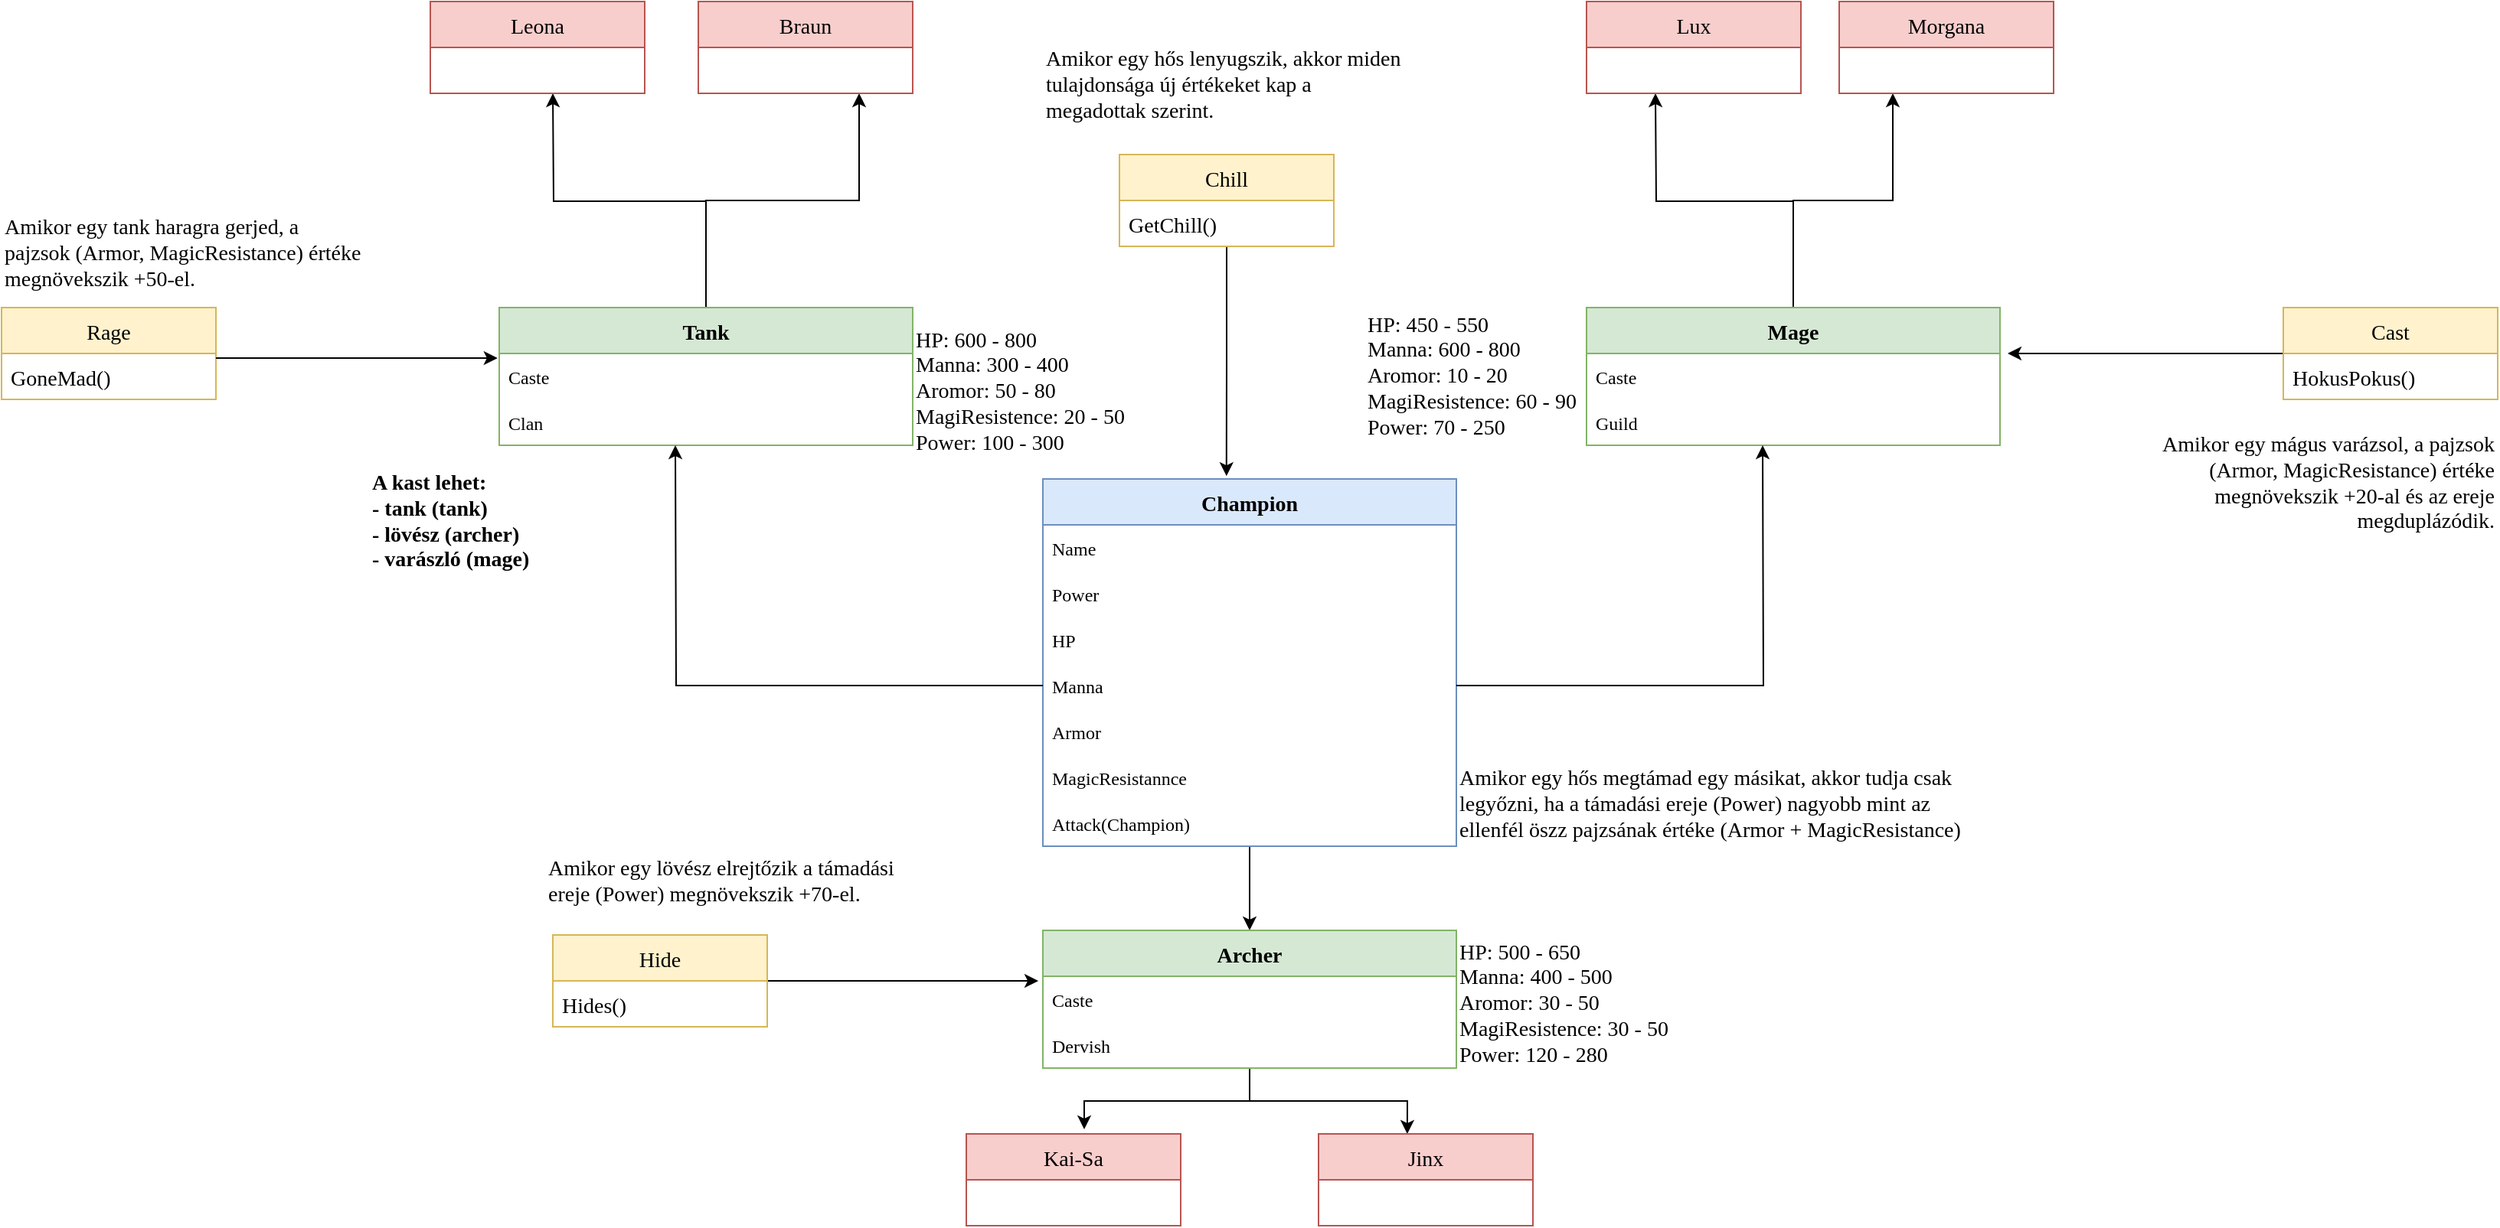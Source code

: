 <mxfile version="17.2.1" type="device"><diagram id="-U-ojjvCE0IcOzZ-LP5E" name="Page-1"><mxGraphModel dx="2842" dy="1018" grid="1" gridSize="10" guides="1" tooltips="1" connect="1" arrows="1" fold="1" page="1" pageScale="1" pageWidth="1169" pageHeight="827" math="0" shadow="0"><root><mxCell id="0"/><mxCell id="1" parent="0"/><mxCell id="PRZ_bBDrk2OqIGRoiG7--72" style="edgeStyle=orthogonalEdgeStyle;rounded=0;orthogonalLoop=1;jettySize=auto;html=1;entryX=0.5;entryY=0;entryDx=0;entryDy=0;fontSize=14;fontFamily=Times New Roman;" edge="1" parent="1" source="PRZ_bBDrk2OqIGRoiG7--1" target="PRZ_bBDrk2OqIGRoiG7--13"><mxGeometry relative="1" as="geometry"/></mxCell><mxCell id="PRZ_bBDrk2OqIGRoiG7--1" value="Champion" style="swimlane;fontStyle=1;childLayout=stackLayout;horizontal=1;startSize=30;horizontalStack=0;resizeParent=1;resizeParentMax=0;resizeLast=0;collapsible=1;marginBottom=0;fontSize=14;fillColor=#dae8fc;strokeColor=#6c8ebf;fontFamily=Times New Roman;" vertex="1" parent="1"><mxGeometry x="440" y="532" width="270" height="240" as="geometry"/></mxCell><mxCell id="PRZ_bBDrk2OqIGRoiG7--2" value="Name" style="text;strokeColor=none;fillColor=none;align=left;verticalAlign=middle;spacingLeft=4;spacingRight=4;overflow=hidden;points=[[0,0.5],[1,0.5]];portConstraint=eastwest;rotatable=0;fontFamily=Times New Roman;" vertex="1" parent="PRZ_bBDrk2OqIGRoiG7--1"><mxGeometry y="30" width="270" height="30" as="geometry"/></mxCell><mxCell id="PRZ_bBDrk2OqIGRoiG7--81" value="Power" style="text;strokeColor=none;fillColor=none;align=left;verticalAlign=middle;spacingLeft=4;spacingRight=4;overflow=hidden;points=[[0,0.5],[1,0.5]];portConstraint=eastwest;rotatable=0;fontFamily=Times New Roman;" vertex="1" parent="PRZ_bBDrk2OqIGRoiG7--1"><mxGeometry y="60" width="270" height="30" as="geometry"/></mxCell><mxCell id="PRZ_bBDrk2OqIGRoiG7--3" value="HP" style="text;strokeColor=none;fillColor=none;align=left;verticalAlign=middle;spacingLeft=4;spacingRight=4;overflow=hidden;points=[[0,0.5],[1,0.5]];portConstraint=eastwest;rotatable=0;fontFamily=Times New Roman;" vertex="1" parent="PRZ_bBDrk2OqIGRoiG7--1"><mxGeometry y="90" width="270" height="30" as="geometry"/></mxCell><mxCell id="PRZ_bBDrk2OqIGRoiG7--4" value="Manna" style="text;strokeColor=none;fillColor=none;align=left;verticalAlign=middle;spacingLeft=4;spacingRight=4;overflow=hidden;points=[[0,0.5],[1,0.5]];portConstraint=eastwest;rotatable=0;fontFamily=Times New Roman;" vertex="1" parent="PRZ_bBDrk2OqIGRoiG7--1"><mxGeometry y="120" width="270" height="30" as="geometry"/></mxCell><mxCell id="PRZ_bBDrk2OqIGRoiG7--5" value="Armor" style="text;strokeColor=none;fillColor=none;align=left;verticalAlign=middle;spacingLeft=4;spacingRight=4;overflow=hidden;points=[[0,0.5],[1,0.5]];portConstraint=eastwest;rotatable=0;fontFamily=Times New Roman;" vertex="1" parent="PRZ_bBDrk2OqIGRoiG7--1"><mxGeometry y="150" width="270" height="30" as="geometry"/></mxCell><mxCell id="PRZ_bBDrk2OqIGRoiG7--6" value="MagicResistannce" style="text;strokeColor=none;fillColor=none;align=left;verticalAlign=middle;spacingLeft=4;spacingRight=4;overflow=hidden;points=[[0,0.5],[1,0.5]];portConstraint=eastwest;rotatable=0;fontFamily=Times New Roman;" vertex="1" parent="PRZ_bBDrk2OqIGRoiG7--1"><mxGeometry y="180" width="270" height="30" as="geometry"/></mxCell><mxCell id="PRZ_bBDrk2OqIGRoiG7--31" value="Attack(Champion)" style="text;strokeColor=none;fillColor=none;align=left;verticalAlign=middle;spacingLeft=4;spacingRight=4;overflow=hidden;points=[[0,0.5],[1,0.5]];portConstraint=eastwest;rotatable=0;fontFamily=Times New Roman;" vertex="1" parent="PRZ_bBDrk2OqIGRoiG7--1"><mxGeometry y="210" width="270" height="30" as="geometry"/></mxCell><mxCell id="PRZ_bBDrk2OqIGRoiG7--57" style="edgeStyle=orthogonalEdgeStyle;rounded=0;orthogonalLoop=1;jettySize=auto;html=1;fontSize=14;fontFamily=Times New Roman;" edge="1" parent="1" source="PRZ_bBDrk2OqIGRoiG7--7"><mxGeometry relative="1" as="geometry"><mxPoint x="120" y="280" as="targetPoint"/></mxGeometry></mxCell><mxCell id="PRZ_bBDrk2OqIGRoiG7--58" style="edgeStyle=orthogonalEdgeStyle;rounded=0;orthogonalLoop=1;jettySize=auto;html=1;entryX=0.75;entryY=1;entryDx=0;entryDy=0;fontSize=14;fontFamily=Times New Roman;" edge="1" parent="1" source="PRZ_bBDrk2OqIGRoiG7--7" target="PRZ_bBDrk2OqIGRoiG7--53"><mxGeometry relative="1" as="geometry"/></mxCell><mxCell id="PRZ_bBDrk2OqIGRoiG7--7" value="Tank" style="swimlane;fontStyle=1;childLayout=stackLayout;horizontal=1;startSize=30;horizontalStack=0;resizeParent=1;resizeParentMax=0;resizeLast=0;collapsible=1;marginBottom=0;fontSize=14;fillColor=#d5e8d4;strokeColor=#82b366;fontFamily=Times New Roman;" vertex="1" parent="1"><mxGeometry x="85" y="420" width="270" height="90" as="geometry"/></mxCell><mxCell id="PRZ_bBDrk2OqIGRoiG7--8" value="Caste" style="text;strokeColor=none;fillColor=none;align=left;verticalAlign=middle;spacingLeft=4;spacingRight=4;overflow=hidden;points=[[0,0.5],[1,0.5]];portConstraint=eastwest;rotatable=0;fontFamily=Times New Roman;" vertex="1" parent="PRZ_bBDrk2OqIGRoiG7--7"><mxGeometry y="30" width="270" height="30" as="geometry"/></mxCell><mxCell id="PRZ_bBDrk2OqIGRoiG7--95" value="Clan" style="text;strokeColor=none;fillColor=none;align=left;verticalAlign=middle;spacingLeft=4;spacingRight=4;overflow=hidden;points=[[0,0.5],[1,0.5]];portConstraint=eastwest;rotatable=0;fontFamily=Times New Roman;" vertex="1" parent="PRZ_bBDrk2OqIGRoiG7--7"><mxGeometry y="60" width="270" height="30" as="geometry"/></mxCell><mxCell id="PRZ_bBDrk2OqIGRoiG7--73" style="edgeStyle=orthogonalEdgeStyle;rounded=0;orthogonalLoop=1;jettySize=auto;html=1;entryX=0.55;entryY=-0.05;entryDx=0;entryDy=0;entryPerimeter=0;fontSize=14;fontFamily=Times New Roman;" edge="1" parent="1" source="PRZ_bBDrk2OqIGRoiG7--13" target="PRZ_bBDrk2OqIGRoiG7--37"><mxGeometry relative="1" as="geometry"/></mxCell><mxCell id="PRZ_bBDrk2OqIGRoiG7--74" style="edgeStyle=orthogonalEdgeStyle;rounded=0;orthogonalLoop=1;jettySize=auto;html=1;entryX=0.414;entryY=0;entryDx=0;entryDy=0;entryPerimeter=0;fontSize=14;fontFamily=Times New Roman;" edge="1" parent="1" source="PRZ_bBDrk2OqIGRoiG7--13" target="PRZ_bBDrk2OqIGRoiG7--71"><mxGeometry relative="1" as="geometry"/></mxCell><mxCell id="PRZ_bBDrk2OqIGRoiG7--13" value="Archer" style="swimlane;fontStyle=1;childLayout=stackLayout;horizontal=1;startSize=30;horizontalStack=0;resizeParent=1;resizeParentMax=0;resizeLast=0;collapsible=1;marginBottom=0;fontSize=14;fillColor=#d5e8d4;strokeColor=#82b366;fontFamily=Times New Roman;" vertex="1" parent="1"><mxGeometry x="440" y="827" width="270" height="90" as="geometry"/></mxCell><mxCell id="PRZ_bBDrk2OqIGRoiG7--14" value="Caste" style="text;strokeColor=none;fillColor=none;align=left;verticalAlign=middle;spacingLeft=4;spacingRight=4;overflow=hidden;points=[[0,0.5],[1,0.5]];portConstraint=eastwest;rotatable=0;fontFamily=Times New Roman;" vertex="1" parent="PRZ_bBDrk2OqIGRoiG7--13"><mxGeometry y="30" width="270" height="30" as="geometry"/></mxCell><mxCell id="PRZ_bBDrk2OqIGRoiG7--93" value="Dervish" style="text;strokeColor=none;fillColor=none;align=left;verticalAlign=middle;spacingLeft=4;spacingRight=4;overflow=hidden;points=[[0,0.5],[1,0.5]];portConstraint=eastwest;rotatable=0;fontStyle=0;fontFamily=Times New Roman;" vertex="1" parent="PRZ_bBDrk2OqIGRoiG7--13"><mxGeometry y="60" width="270" height="30" as="geometry"/></mxCell><mxCell id="PRZ_bBDrk2OqIGRoiG7--61" style="edgeStyle=orthogonalEdgeStyle;rounded=0;orthogonalLoop=1;jettySize=auto;html=1;fontSize=14;fontFamily=Times New Roman;" edge="1" parent="1" source="PRZ_bBDrk2OqIGRoiG7--19"><mxGeometry relative="1" as="geometry"><mxPoint x="840" y="280" as="targetPoint"/></mxGeometry></mxCell><mxCell id="PRZ_bBDrk2OqIGRoiG7--62" style="edgeStyle=orthogonalEdgeStyle;rounded=0;orthogonalLoop=1;jettySize=auto;html=1;entryX=0.25;entryY=1;entryDx=0;entryDy=0;fontSize=14;fontFamily=Times New Roman;" edge="1" parent="1" source="PRZ_bBDrk2OqIGRoiG7--19" target="PRZ_bBDrk2OqIGRoiG7--49"><mxGeometry relative="1" as="geometry"/></mxCell><mxCell id="PRZ_bBDrk2OqIGRoiG7--19" value="Mage" style="swimlane;fontStyle=1;childLayout=stackLayout;horizontal=1;startSize=30;horizontalStack=0;resizeParent=1;resizeParentMax=0;resizeLast=0;collapsible=1;marginBottom=0;fontSize=14;fillColor=#d5e8d4;strokeColor=#82b366;fontFamily=Times New Roman;" vertex="1" parent="1"><mxGeometry x="795" y="420" width="270" height="90" as="geometry"/></mxCell><mxCell id="PRZ_bBDrk2OqIGRoiG7--20" value="Caste" style="text;strokeColor=none;fillColor=none;align=left;verticalAlign=middle;spacingLeft=4;spacingRight=4;overflow=hidden;points=[[0,0.5],[1,0.5]];portConstraint=eastwest;rotatable=0;fontFamily=Times New Roman;" vertex="1" parent="PRZ_bBDrk2OqIGRoiG7--19"><mxGeometry y="30" width="270" height="30" as="geometry"/></mxCell><mxCell id="PRZ_bBDrk2OqIGRoiG7--94" value="Guild" style="text;strokeColor=none;fillColor=none;align=left;verticalAlign=middle;spacingLeft=4;spacingRight=4;overflow=hidden;points=[[0,0.5],[1,0.5]];portConstraint=eastwest;rotatable=0;fontFamily=Times New Roman;" vertex="1" parent="PRZ_bBDrk2OqIGRoiG7--19"><mxGeometry y="60" width="270" height="30" as="geometry"/></mxCell><mxCell id="PRZ_bBDrk2OqIGRoiG7--25" style="edgeStyle=orthogonalEdgeStyle;rounded=0;orthogonalLoop=1;jettySize=auto;html=1;fontSize=14;fontFamily=Times New Roman;" edge="1" parent="1" source="PRZ_bBDrk2OqIGRoiG7--4"><mxGeometry relative="1" as="geometry"><mxPoint x="200" y="510" as="targetPoint"/></mxGeometry></mxCell><mxCell id="PRZ_bBDrk2OqIGRoiG7--27" style="edgeStyle=orthogonalEdgeStyle;rounded=0;orthogonalLoop=1;jettySize=auto;html=1;fontSize=14;fontFamily=Times New Roman;" edge="1" parent="1" source="PRZ_bBDrk2OqIGRoiG7--4"><mxGeometry relative="1" as="geometry"><mxPoint x="910" y="510" as="targetPoint"/></mxGeometry></mxCell><mxCell id="PRZ_bBDrk2OqIGRoiG7--28" value="HP: 600 - 800&lt;br&gt;Manna: 300 - 400&lt;br&gt;Aromor: 50 - 80&lt;br&gt;MagiResistence: 20 - 50&lt;br&gt;Power: 100 - 300" style="text;html=1;strokeColor=none;fillColor=none;align=left;verticalAlign=middle;whiteSpace=wrap;rounded=0;fontSize=14;fontFamily=Times New Roman;" vertex="1" parent="1"><mxGeometry x="355" y="430" width="155" height="90" as="geometry"/></mxCell><mxCell id="PRZ_bBDrk2OqIGRoiG7--29" value="HP: 500 - 650&lt;br&gt;Manna: 400 - 500&lt;br&gt;Aromor: 30 - 50&lt;br&gt;MagiResistence: 30 - 50&lt;br&gt;Power: 120 - 280" style="text;html=1;strokeColor=none;fillColor=none;align=left;verticalAlign=middle;whiteSpace=wrap;rounded=0;fontSize=14;fontFamily=Times New Roman;" vertex="1" parent="1"><mxGeometry x="710" y="830" width="155" height="90" as="geometry"/></mxCell><mxCell id="PRZ_bBDrk2OqIGRoiG7--30" value="HP: 450 - 550&lt;br&gt;Manna: 600 - 800&lt;br&gt;Aromor: 10 - 20&lt;br&gt;MagiResistence: 60 - 90&lt;br&gt;Power: 70 - 250" style="text;html=1;strokeColor=none;fillColor=none;align=left;verticalAlign=middle;whiteSpace=wrap;rounded=0;fontSize=14;fontFamily=Times New Roman;" vertex="1" parent="1"><mxGeometry x="650" y="420" width="155" height="90" as="geometry"/></mxCell><mxCell id="PRZ_bBDrk2OqIGRoiG7--32" value="A kast lehet:&lt;br&gt;- tank (tank)&lt;br&gt;- lövész (archer)&lt;br&gt;- varászló (mage)" style="text;html=1;strokeColor=none;fillColor=none;align=left;verticalAlign=middle;whiteSpace=wrap;rounded=0;fontSize=14;fontStyle=1;fontFamily=Times New Roman;" vertex="1" parent="1"><mxGeometry y="520" width="130" height="80" as="geometry"/></mxCell><mxCell id="PRZ_bBDrk2OqIGRoiG7--33" value="Leona" style="swimlane;fontStyle=0;childLayout=stackLayout;horizontal=1;startSize=30;horizontalStack=0;resizeParent=1;resizeParentMax=0;resizeLast=0;collapsible=1;marginBottom=0;fontSize=14;fillColor=#f8cecc;strokeColor=#b85450;fontFamily=Times New Roman;" vertex="1" parent="1"><mxGeometry x="40" y="220" width="140" height="60" as="geometry"/></mxCell><mxCell id="PRZ_bBDrk2OqIGRoiG7--37" value="Kai-Sa" style="swimlane;fontStyle=0;childLayout=stackLayout;horizontal=1;startSize=30;horizontalStack=0;resizeParent=1;resizeParentMax=0;resizeLast=0;collapsible=1;marginBottom=0;fontSize=14;fillColor=#f8cecc;strokeColor=#b85450;fontFamily=Times New Roman;" vertex="1" parent="1"><mxGeometry x="390" y="960" width="140" height="60" as="geometry"/></mxCell><mxCell id="PRZ_bBDrk2OqIGRoiG7--45" value="Lux" style="swimlane;fontStyle=0;childLayout=stackLayout;horizontal=1;startSize=30;horizontalStack=0;resizeParent=1;resizeParentMax=0;resizeLast=0;collapsible=1;marginBottom=0;fontSize=14;fillColor=#f8cecc;strokeColor=#b85450;fontFamily=Times New Roman;" vertex="1" parent="1"><mxGeometry x="795" y="220" width="140" height="60" as="geometry"/></mxCell><mxCell id="PRZ_bBDrk2OqIGRoiG7--49" value="Morgana" style="swimlane;fontStyle=0;childLayout=stackLayout;horizontal=1;startSize=30;horizontalStack=0;resizeParent=1;resizeParentMax=0;resizeLast=0;collapsible=1;marginBottom=0;fontSize=14;fillColor=#f8cecc;strokeColor=#b85450;fontFamily=Times New Roman;" vertex="1" parent="1"><mxGeometry x="960" y="220" width="140" height="60" as="geometry"/></mxCell><mxCell id="PRZ_bBDrk2OqIGRoiG7--53" value="Braun" style="swimlane;fontStyle=0;childLayout=stackLayout;horizontal=1;startSize=30;horizontalStack=0;resizeParent=1;resizeParentMax=0;resizeLast=0;collapsible=1;marginBottom=0;fontSize=14;fillColor=#f8cecc;strokeColor=#b85450;fontFamily=Times New Roman;" vertex="1" parent="1"><mxGeometry x="215" y="220" width="140" height="60" as="geometry"/></mxCell><mxCell id="PRZ_bBDrk2OqIGRoiG7--67" value="Rage" style="swimlane;fontStyle=0;childLayout=stackLayout;horizontal=1;startSize=30;horizontalStack=0;resizeParent=1;resizeParentMax=0;resizeLast=0;collapsible=1;marginBottom=0;fontSize=14;fillColor=#fff2cc;strokeColor=#d6b656;fontFamily=Times New Roman;" vertex="1" parent="1"><mxGeometry x="-240" y="420" width="140" height="60" as="geometry"/></mxCell><mxCell id="PRZ_bBDrk2OqIGRoiG7--68" value="GoneMad()" style="text;strokeColor=none;fillColor=none;align=left;verticalAlign=middle;spacingLeft=4;spacingRight=4;overflow=hidden;points=[[0,0.5],[1,0.5]];portConstraint=eastwest;rotatable=0;fontSize=14;fontFamily=Times New Roman;" vertex="1" parent="PRZ_bBDrk2OqIGRoiG7--67"><mxGeometry y="30" width="140" height="30" as="geometry"/></mxCell><mxCell id="PRZ_bBDrk2OqIGRoiG7--71" value="Jinx" style="swimlane;fontStyle=0;childLayout=stackLayout;horizontal=1;startSize=30;horizontalStack=0;resizeParent=1;resizeParentMax=0;resizeLast=0;collapsible=1;marginBottom=0;fontSize=14;fillColor=#f8cecc;strokeColor=#b85450;fontFamily=Times New Roman;" vertex="1" parent="1"><mxGeometry x="620" y="960" width="140" height="60" as="geometry"/></mxCell><mxCell id="PRZ_bBDrk2OqIGRoiG7--75" style="edgeStyle=orthogonalEdgeStyle;rounded=0;orthogonalLoop=1;jettySize=auto;html=1;entryX=-0.004;entryY=0.1;entryDx=0;entryDy=0;entryPerimeter=0;fontSize=14;fontFamily=Times New Roman;" edge="1" parent="1" source="PRZ_bBDrk2OqIGRoiG7--68" target="PRZ_bBDrk2OqIGRoiG7--8"><mxGeometry relative="1" as="geometry"><Array as="points"><mxPoint x="-70" y="453"/><mxPoint x="-70" y="453"/></Array></mxGeometry></mxCell><mxCell id="PRZ_bBDrk2OqIGRoiG7--76" value="Amikor egy tank haragra gerjed, a pajzsok (Armor, MagicResistance) értéke megnövekszik +50-el." style="text;html=1;strokeColor=none;fillColor=none;align=left;verticalAlign=middle;whiteSpace=wrap;rounded=0;fontSize=14;fontFamily=Times New Roman;" vertex="1" parent="1"><mxGeometry x="-240" y="350" width="240" height="70" as="geometry"/></mxCell><mxCell id="PRZ_bBDrk2OqIGRoiG7--79" style="edgeStyle=orthogonalEdgeStyle;rounded=0;orthogonalLoop=1;jettySize=auto;html=1;entryX=-0.011;entryY=0.1;entryDx=0;entryDy=0;entryPerimeter=0;fontSize=14;fontFamily=Times New Roman;" edge="1" parent="1" source="PRZ_bBDrk2OqIGRoiG7--77" target="PRZ_bBDrk2OqIGRoiG7--14"><mxGeometry relative="1" as="geometry"/></mxCell><mxCell id="PRZ_bBDrk2OqIGRoiG7--77" value="Hide" style="swimlane;fontStyle=0;childLayout=stackLayout;horizontal=1;startSize=30;horizontalStack=0;resizeParent=1;resizeParentMax=0;resizeLast=0;collapsible=1;marginBottom=0;fontSize=14;fillColor=#fff2cc;strokeColor=#d6b656;fontFamily=Times New Roman;" vertex="1" parent="1"><mxGeometry x="120" y="830" width="140" height="60" as="geometry"/></mxCell><mxCell id="PRZ_bBDrk2OqIGRoiG7--78" value="Hides()" style="text;strokeColor=none;fillColor=none;align=left;verticalAlign=middle;spacingLeft=4;spacingRight=4;overflow=hidden;points=[[0,0.5],[1,0.5]];portConstraint=eastwest;rotatable=0;fontSize=14;fontFamily=Times New Roman;" vertex="1" parent="PRZ_bBDrk2OqIGRoiG7--77"><mxGeometry y="30" width="140" height="30" as="geometry"/></mxCell><mxCell id="PRZ_bBDrk2OqIGRoiG7--80" value="Amikor egy lövész elrejtőzik a támadási ereje (Power) megnövekszik +70-el." style="text;html=1;strokeColor=none;fillColor=none;align=left;verticalAlign=middle;whiteSpace=wrap;rounded=0;fontSize=14;fontFamily=Times New Roman;" vertex="1" parent="1"><mxGeometry x="115" y="760" width="240" height="70" as="geometry"/></mxCell><mxCell id="PRZ_bBDrk2OqIGRoiG7--83" value="Amikor egy mágus varázsol, a pajzsok (Armor, MagicResistance) értéke megnövekszik +20-al és az ereje megduplázódik." style="text;html=1;strokeColor=none;fillColor=none;align=right;verticalAlign=middle;whiteSpace=wrap;rounded=0;fontSize=14;fontFamily=Times New Roman;" vertex="1" parent="1"><mxGeometry x="1150" y="500" width="240" height="70" as="geometry"/></mxCell><mxCell id="PRZ_bBDrk2OqIGRoiG7--86" style="edgeStyle=orthogonalEdgeStyle;rounded=0;orthogonalLoop=1;jettySize=auto;html=1;fontSize=14;fontFamily=Times New Roman;" edge="1" parent="1" source="PRZ_bBDrk2OqIGRoiG7--84"><mxGeometry relative="1" as="geometry"><mxPoint x="1070" y="450" as="targetPoint"/></mxGeometry></mxCell><mxCell id="PRZ_bBDrk2OqIGRoiG7--84" value="Cast" style="swimlane;fontStyle=0;childLayout=stackLayout;horizontal=1;startSize=30;horizontalStack=0;resizeParent=1;resizeParentMax=0;resizeLast=0;collapsible=1;marginBottom=0;fontSize=14;fillColor=#fff2cc;strokeColor=#d6b656;fontFamily=Times New Roman;" vertex="1" parent="1"><mxGeometry x="1250" y="420" width="140" height="60" as="geometry"/></mxCell><mxCell id="PRZ_bBDrk2OqIGRoiG7--85" value="HokusPokus()" style="text;strokeColor=none;fillColor=none;align=left;verticalAlign=middle;spacingLeft=4;spacingRight=4;overflow=hidden;points=[[0,0.5],[1,0.5]];portConstraint=eastwest;rotatable=0;fontSize=14;fontFamily=Times New Roman;" vertex="1" parent="PRZ_bBDrk2OqIGRoiG7--84"><mxGeometry y="30" width="140" height="30" as="geometry"/></mxCell><mxCell id="PRZ_bBDrk2OqIGRoiG7--89" style="edgeStyle=orthogonalEdgeStyle;rounded=0;orthogonalLoop=1;jettySize=auto;html=1;entryX=0.444;entryY=-0.008;entryDx=0;entryDy=0;entryPerimeter=0;fontSize=14;fontFamily=Times New Roman;" edge="1" parent="1" source="PRZ_bBDrk2OqIGRoiG7--87" target="PRZ_bBDrk2OqIGRoiG7--1"><mxGeometry relative="1" as="geometry"/></mxCell><mxCell id="PRZ_bBDrk2OqIGRoiG7--87" value="Chill" style="swimlane;fontStyle=0;childLayout=stackLayout;horizontal=1;startSize=30;horizontalStack=0;resizeParent=1;resizeParentMax=0;resizeLast=0;collapsible=1;marginBottom=0;fontSize=14;fillColor=#fff2cc;strokeColor=#d6b656;fontFamily=Times New Roman;" vertex="1" parent="1"><mxGeometry x="490" y="320" width="140" height="60" as="geometry"/></mxCell><mxCell id="PRZ_bBDrk2OqIGRoiG7--88" value="GetChill()" style="text;strokeColor=none;fillColor=none;align=left;verticalAlign=middle;spacingLeft=4;spacingRight=4;overflow=hidden;points=[[0,0.5],[1,0.5]];portConstraint=eastwest;rotatable=0;fontSize=14;fontFamily=Times New Roman;" vertex="1" parent="PRZ_bBDrk2OqIGRoiG7--87"><mxGeometry y="30" width="140" height="30" as="geometry"/></mxCell><mxCell id="PRZ_bBDrk2OqIGRoiG7--90" value="Amikor egy hős lenyugszik, akkor miden tulajdonsága új értékeket kap a megadottak szerint." style="text;html=1;strokeColor=none;fillColor=none;align=left;verticalAlign=middle;whiteSpace=wrap;rounded=0;fontSize=14;fontFamily=Times New Roman;" vertex="1" parent="1"><mxGeometry x="440" y="240" width="240" height="70" as="geometry"/></mxCell><mxCell id="PRZ_bBDrk2OqIGRoiG7--91" value="Amikor egy hős megtámad egy másikat, akkor tudja csak legyőzni, ha a támadási ereje (Power) nagyobb mint az ellenfél öszz pajzsának értéke (Armor + MagicResistance)" style="text;html=1;strokeColor=none;fillColor=none;align=left;verticalAlign=middle;whiteSpace=wrap;rounded=0;fontSize=14;fontFamily=Times New Roman;" vertex="1" parent="1"><mxGeometry x="710" y="700" width="340" height="90" as="geometry"/></mxCell></root></mxGraphModel></diagram></mxfile>